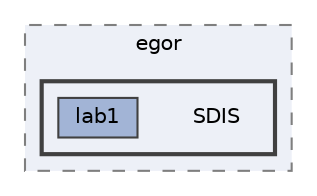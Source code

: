 digraph "SDIS"
{
 // LATEX_PDF_SIZE
  bgcolor="transparent";
  edge [fontname=Helvetica,fontsize=10,labelfontname=Helvetica,labelfontsize=10];
  node [fontname=Helvetica,fontsize=10,shape=box,height=0.2,width=0.4];
  compound=true
  subgraph clusterdir_3b227fd7a115404ed47a1262860235f2 {
    graph [ bgcolor="#edf0f7", pencolor="grey50", label="egor", fontname=Helvetica,fontsize=10 style="filled,dashed", URL="dir_3b227fd7a115404ed47a1262860235f2.html",tooltip=""]
  subgraph clusterdir_cad4df1efda12d691880034e67c6bc1e {
    graph [ bgcolor="#edf0f7", pencolor="grey25", label="", fontname=Helvetica,fontsize=10 style="filled,bold", URL="dir_cad4df1efda12d691880034e67c6bc1e.html",tooltip=""]
    dir_cad4df1efda12d691880034e67c6bc1e [shape=plaintext, label="SDIS"];
  dir_883c3e13748457530c1c53c34e212338 [label="lab1", fillcolor="#a2b4d6", color="grey25", style="filled", URL="dir_883c3e13748457530c1c53c34e212338.html",tooltip=""];
  }
  }
}
